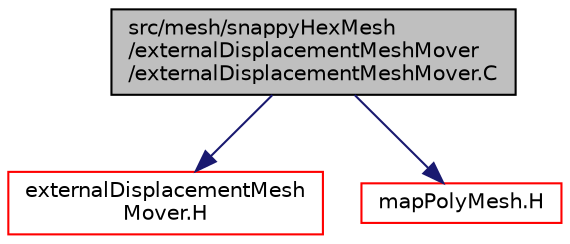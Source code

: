 digraph "src/mesh/snappyHexMesh/externalDisplacementMeshMover/externalDisplacementMeshMover.C"
{
  bgcolor="transparent";
  edge [fontname="Helvetica",fontsize="10",labelfontname="Helvetica",labelfontsize="10"];
  node [fontname="Helvetica",fontsize="10",shape=record];
  Node0 [label="src/mesh/snappyHexMesh\l/externalDisplacementMeshMover\l/externalDisplacementMeshMover.C",height=0.2,width=0.4,color="black", fillcolor="grey75", style="filled", fontcolor="black"];
  Node0 -> Node1 [color="midnightblue",fontsize="10",style="solid",fontname="Helvetica"];
  Node1 [label="externalDisplacementMesh\lMover.H",height=0.2,width=0.4,color="red",URL="$a07712.html"];
  Node0 -> Node296 [color="midnightblue",fontsize="10",style="solid",fontname="Helvetica"];
  Node296 [label="mapPolyMesh.H",height=0.2,width=0.4,color="red",URL="$a12365.html"];
}

